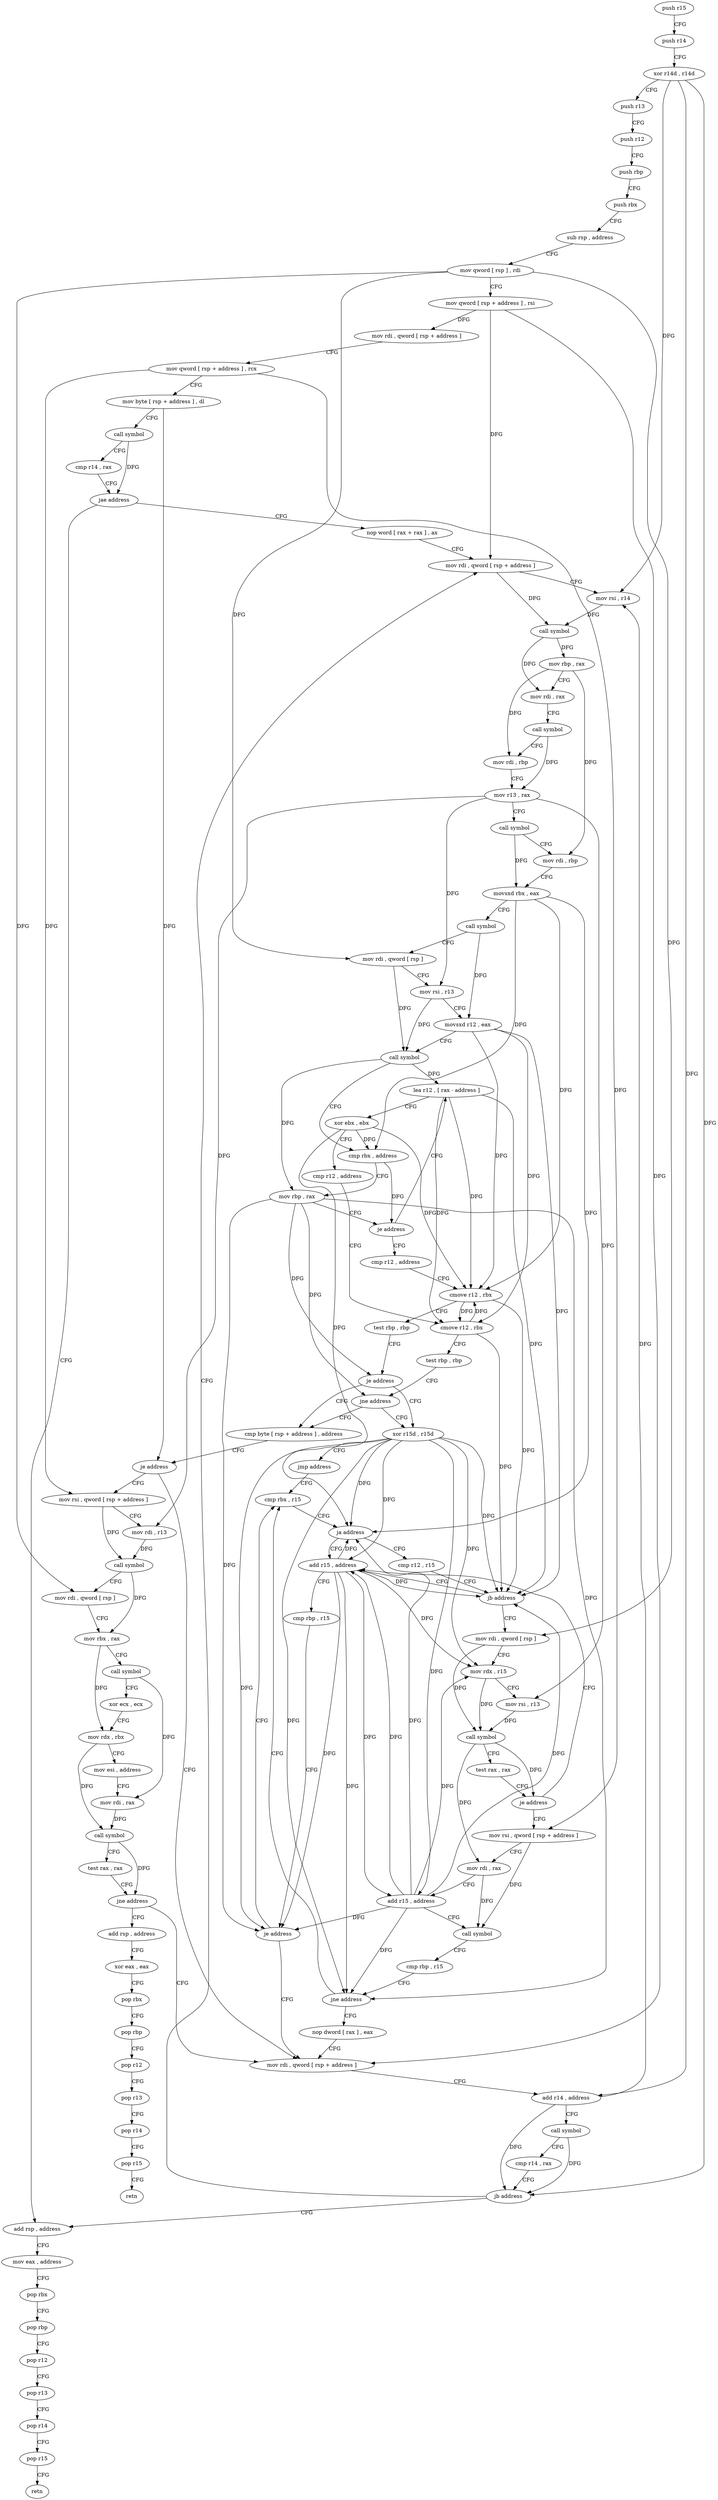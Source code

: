 digraph "func" {
"98288" [label = "push r15" ]
"98290" [label = "push r14" ]
"98292" [label = "xor r14d , r14d" ]
"98295" [label = "push r13" ]
"98297" [label = "push r12" ]
"98299" [label = "push rbp" ]
"98300" [label = "push rbx" ]
"98301" [label = "sub rsp , address" ]
"98305" [label = "mov qword [ rsp ] , rdi" ]
"98309" [label = "mov qword [ rsp + address ] , rsi" ]
"98314" [label = "mov rdi , qword [ rsp + address ]" ]
"98319" [label = "mov qword [ rsp + address ] , rcx" ]
"98324" [label = "mov byte [ rsp + address ] , dl" ]
"98328" [label = "call symbol" ]
"98333" [label = "cmp r14 , rax" ]
"98336" [label = "jae address" ]
"98535" [label = "add rsp , address" ]
"98342" [label = "nop word [ rax + rax ] , ax" ]
"98539" [label = "mov eax , address" ]
"98544" [label = "pop rbx" ]
"98545" [label = "pop rbp" ]
"98546" [label = "pop r12" ]
"98548" [label = "pop r13" ]
"98550" [label = "pop r14" ]
"98552" [label = "pop r15" ]
"98554" [label = "retn" ]
"98352" [label = "mov rdi , qword [ rsp + address ]" ]
"98560" [label = "lea r12 , [ rax - address ]" ]
"98564" [label = "xor ebx , ebx" ]
"98566" [label = "cmp r12 , address" ]
"98570" [label = "cmove r12 , rbx" ]
"98574" [label = "test rbp , rbp" ]
"98577" [label = "jne address" ]
"98443" [label = "xor r15d , r15d" ]
"98583" [label = "cmp byte [ rsp + address ] , address" ]
"98426" [label = "cmp r12 , address" ]
"98430" [label = "cmove r12 , rbx" ]
"98434" [label = "test rbp , rbp" ]
"98437" [label = "je address" ]
"98446" [label = "jmp address" ]
"98457" [label = "cmp rbx , r15" ]
"98588" [label = "je address" ]
"98512" [label = "mov rdi , qword [ rsp + address ]" ]
"98590" [label = "mov rsi , qword [ rsp + address ]" ]
"98460" [label = "ja address" ]
"98448" [label = "add r15 , address" ]
"98462" [label = "cmp r12 , r15" ]
"98517" [label = "add r14 , address" ]
"98521" [label = "call symbol" ]
"98526" [label = "cmp r14 , rax" ]
"98529" [label = "jb address" ]
"98595" [label = "mov rdi , r13" ]
"98598" [label = "call symbol" ]
"98603" [label = "mov rdi , qword [ rsp ]" ]
"98607" [label = "mov rbx , rax" ]
"98610" [label = "call symbol" ]
"98615" [label = "xor ecx , ecx" ]
"98617" [label = "mov rdx , rbx" ]
"98620" [label = "mov esi , address" ]
"98625" [label = "mov rdi , rax" ]
"98628" [label = "call symbol" ]
"98633" [label = "test rax , rax" ]
"98636" [label = "jne address" ]
"98638" [label = "add rsp , address" ]
"98452" [label = "cmp rbp , r15" ]
"98455" [label = "je address" ]
"98465" [label = "jb address" ]
"98467" [label = "mov rdi , qword [ rsp ]" ]
"98357" [label = "mov rsi , r14" ]
"98360" [label = "call symbol" ]
"98365" [label = "mov rbp , rax" ]
"98368" [label = "mov rdi , rax" ]
"98371" [label = "call symbol" ]
"98376" [label = "mov rdi , rbp" ]
"98379" [label = "mov r13 , rax" ]
"98382" [label = "call symbol" ]
"98387" [label = "mov rdi , rbp" ]
"98390" [label = "movsxd rbx , eax" ]
"98393" [label = "call symbol" ]
"98398" [label = "mov rdi , qword [ rsp ]" ]
"98402" [label = "mov rsi , r13" ]
"98405" [label = "movsxd r12 , eax" ]
"98408" [label = "call symbol" ]
"98413" [label = "cmp rbx , address" ]
"98417" [label = "mov rbp , rax" ]
"98420" [label = "je address" ]
"98642" [label = "xor eax , eax" ]
"98644" [label = "pop rbx" ]
"98645" [label = "pop rbp" ]
"98646" [label = "pop r12" ]
"98648" [label = "pop r13" ]
"98650" [label = "pop r14" ]
"98652" [label = "pop r15" ]
"98654" [label = "retn" ]
"98471" [label = "mov rdx , r15" ]
"98474" [label = "mov rsi , r13" ]
"98477" [label = "call symbol" ]
"98482" [label = "test rax , rax" ]
"98485" [label = "je address" ]
"98487" [label = "mov rsi , qword [ rsp + address ]" ]
"98492" [label = "mov rdi , rax" ]
"98495" [label = "add r15 , address" ]
"98499" [label = "call symbol" ]
"98504" [label = "cmp rbp , r15" ]
"98507" [label = "jne address" ]
"98509" [label = "nop dword [ rax ] , eax" ]
"98288" -> "98290" [ label = "CFG" ]
"98290" -> "98292" [ label = "CFG" ]
"98292" -> "98295" [ label = "CFG" ]
"98292" -> "98357" [ label = "DFG" ]
"98292" -> "98517" [ label = "DFG" ]
"98292" -> "98529" [ label = "DFG" ]
"98295" -> "98297" [ label = "CFG" ]
"98297" -> "98299" [ label = "CFG" ]
"98299" -> "98300" [ label = "CFG" ]
"98300" -> "98301" [ label = "CFG" ]
"98301" -> "98305" [ label = "CFG" ]
"98305" -> "98309" [ label = "CFG" ]
"98305" -> "98398" [ label = "DFG" ]
"98305" -> "98603" [ label = "DFG" ]
"98305" -> "98467" [ label = "DFG" ]
"98309" -> "98314" [ label = "DFG" ]
"98309" -> "98352" [ label = "DFG" ]
"98309" -> "98512" [ label = "DFG" ]
"98314" -> "98319" [ label = "CFG" ]
"98319" -> "98324" [ label = "CFG" ]
"98319" -> "98590" [ label = "DFG" ]
"98319" -> "98487" [ label = "DFG" ]
"98324" -> "98328" [ label = "CFG" ]
"98324" -> "98588" [ label = "DFG" ]
"98328" -> "98333" [ label = "CFG" ]
"98328" -> "98336" [ label = "DFG" ]
"98333" -> "98336" [ label = "CFG" ]
"98336" -> "98535" [ label = "CFG" ]
"98336" -> "98342" [ label = "CFG" ]
"98535" -> "98539" [ label = "CFG" ]
"98342" -> "98352" [ label = "CFG" ]
"98539" -> "98544" [ label = "CFG" ]
"98544" -> "98545" [ label = "CFG" ]
"98545" -> "98546" [ label = "CFG" ]
"98546" -> "98548" [ label = "CFG" ]
"98548" -> "98550" [ label = "CFG" ]
"98550" -> "98552" [ label = "CFG" ]
"98552" -> "98554" [ label = "CFG" ]
"98352" -> "98357" [ label = "CFG" ]
"98352" -> "98360" [ label = "DFG" ]
"98560" -> "98564" [ label = "CFG" ]
"98560" -> "98570" [ label = "DFG" ]
"98560" -> "98430" [ label = "DFG" ]
"98560" -> "98465" [ label = "DFG" ]
"98564" -> "98566" [ label = "CFG" ]
"98564" -> "98413" [ label = "DFG" ]
"98564" -> "98430" [ label = "DFG" ]
"98564" -> "98460" [ label = "DFG" ]
"98566" -> "98570" [ label = "CFG" ]
"98570" -> "98574" [ label = "CFG" ]
"98570" -> "98430" [ label = "DFG" ]
"98570" -> "98465" [ label = "DFG" ]
"98574" -> "98577" [ label = "CFG" ]
"98577" -> "98443" [ label = "CFG" ]
"98577" -> "98583" [ label = "CFG" ]
"98443" -> "98446" [ label = "CFG" ]
"98443" -> "98460" [ label = "DFG" ]
"98443" -> "98448" [ label = "DFG" ]
"98443" -> "98455" [ label = "DFG" ]
"98443" -> "98465" [ label = "DFG" ]
"98443" -> "98471" [ label = "DFG" ]
"98443" -> "98495" [ label = "DFG" ]
"98443" -> "98507" [ label = "DFG" ]
"98583" -> "98588" [ label = "CFG" ]
"98426" -> "98430" [ label = "CFG" ]
"98430" -> "98434" [ label = "CFG" ]
"98430" -> "98570" [ label = "DFG" ]
"98430" -> "98465" [ label = "DFG" ]
"98434" -> "98437" [ label = "CFG" ]
"98437" -> "98583" [ label = "CFG" ]
"98437" -> "98443" [ label = "CFG" ]
"98446" -> "98457" [ label = "CFG" ]
"98457" -> "98460" [ label = "CFG" ]
"98588" -> "98512" [ label = "CFG" ]
"98588" -> "98590" [ label = "CFG" ]
"98512" -> "98517" [ label = "CFG" ]
"98590" -> "98595" [ label = "CFG" ]
"98590" -> "98598" [ label = "DFG" ]
"98460" -> "98448" [ label = "CFG" ]
"98460" -> "98462" [ label = "CFG" ]
"98448" -> "98452" [ label = "CFG" ]
"98448" -> "98460" [ label = "DFG" ]
"98448" -> "98455" [ label = "DFG" ]
"98448" -> "98465" [ label = "DFG" ]
"98448" -> "98471" [ label = "DFG" ]
"98448" -> "98495" [ label = "DFG" ]
"98448" -> "98507" [ label = "DFG" ]
"98462" -> "98465" [ label = "CFG" ]
"98517" -> "98521" [ label = "CFG" ]
"98517" -> "98357" [ label = "DFG" ]
"98517" -> "98529" [ label = "DFG" ]
"98521" -> "98526" [ label = "CFG" ]
"98521" -> "98529" [ label = "DFG" ]
"98526" -> "98529" [ label = "CFG" ]
"98529" -> "98352" [ label = "CFG" ]
"98529" -> "98535" [ label = "CFG" ]
"98595" -> "98598" [ label = "DFG" ]
"98598" -> "98603" [ label = "CFG" ]
"98598" -> "98607" [ label = "DFG" ]
"98603" -> "98607" [ label = "CFG" ]
"98607" -> "98610" [ label = "CFG" ]
"98607" -> "98617" [ label = "DFG" ]
"98610" -> "98615" [ label = "CFG" ]
"98610" -> "98625" [ label = "DFG" ]
"98615" -> "98617" [ label = "CFG" ]
"98617" -> "98620" [ label = "CFG" ]
"98617" -> "98628" [ label = "DFG" ]
"98620" -> "98625" [ label = "CFG" ]
"98625" -> "98628" [ label = "DFG" ]
"98628" -> "98633" [ label = "CFG" ]
"98628" -> "98636" [ label = "DFG" ]
"98633" -> "98636" [ label = "CFG" ]
"98636" -> "98512" [ label = "CFG" ]
"98636" -> "98638" [ label = "CFG" ]
"98638" -> "98642" [ label = "CFG" ]
"98452" -> "98455" [ label = "CFG" ]
"98455" -> "98512" [ label = "CFG" ]
"98455" -> "98457" [ label = "CFG" ]
"98465" -> "98448" [ label = "CFG" ]
"98465" -> "98467" [ label = "CFG" ]
"98467" -> "98471" [ label = "CFG" ]
"98467" -> "98477" [ label = "DFG" ]
"98357" -> "98360" [ label = "DFG" ]
"98360" -> "98365" [ label = "DFG" ]
"98360" -> "98368" [ label = "DFG" ]
"98365" -> "98368" [ label = "CFG" ]
"98365" -> "98376" [ label = "DFG" ]
"98365" -> "98387" [ label = "DFG" ]
"98368" -> "98371" [ label = "CFG" ]
"98371" -> "98376" [ label = "CFG" ]
"98371" -> "98379" [ label = "DFG" ]
"98376" -> "98379" [ label = "CFG" ]
"98379" -> "98382" [ label = "CFG" ]
"98379" -> "98402" [ label = "DFG" ]
"98379" -> "98595" [ label = "DFG" ]
"98379" -> "98474" [ label = "DFG" ]
"98382" -> "98387" [ label = "CFG" ]
"98382" -> "98390" [ label = "DFG" ]
"98387" -> "98390" [ label = "CFG" ]
"98390" -> "98393" [ label = "CFG" ]
"98390" -> "98413" [ label = "DFG" ]
"98390" -> "98430" [ label = "DFG" ]
"98390" -> "98460" [ label = "DFG" ]
"98393" -> "98398" [ label = "CFG" ]
"98393" -> "98405" [ label = "DFG" ]
"98398" -> "98402" [ label = "CFG" ]
"98398" -> "98408" [ label = "DFG" ]
"98402" -> "98405" [ label = "CFG" ]
"98402" -> "98408" [ label = "DFG" ]
"98405" -> "98408" [ label = "CFG" ]
"98405" -> "98570" [ label = "DFG" ]
"98405" -> "98430" [ label = "DFG" ]
"98405" -> "98465" [ label = "DFG" ]
"98408" -> "98413" [ label = "CFG" ]
"98408" -> "98417" [ label = "DFG" ]
"98408" -> "98560" [ label = "DFG" ]
"98413" -> "98417" [ label = "CFG" ]
"98413" -> "98420" [ label = "DFG" ]
"98417" -> "98420" [ label = "CFG" ]
"98417" -> "98577" [ label = "DFG" ]
"98417" -> "98437" [ label = "DFG" ]
"98417" -> "98455" [ label = "DFG" ]
"98417" -> "98507" [ label = "DFG" ]
"98420" -> "98560" [ label = "CFG" ]
"98420" -> "98426" [ label = "CFG" ]
"98642" -> "98644" [ label = "CFG" ]
"98644" -> "98645" [ label = "CFG" ]
"98645" -> "98646" [ label = "CFG" ]
"98646" -> "98648" [ label = "CFG" ]
"98648" -> "98650" [ label = "CFG" ]
"98650" -> "98652" [ label = "CFG" ]
"98652" -> "98654" [ label = "CFG" ]
"98471" -> "98474" [ label = "CFG" ]
"98471" -> "98477" [ label = "DFG" ]
"98474" -> "98477" [ label = "DFG" ]
"98477" -> "98482" [ label = "CFG" ]
"98477" -> "98485" [ label = "DFG" ]
"98477" -> "98492" [ label = "DFG" ]
"98482" -> "98485" [ label = "CFG" ]
"98485" -> "98448" [ label = "CFG" ]
"98485" -> "98487" [ label = "CFG" ]
"98487" -> "98492" [ label = "CFG" ]
"98487" -> "98499" [ label = "DFG" ]
"98492" -> "98495" [ label = "CFG" ]
"98492" -> "98499" [ label = "DFG" ]
"98495" -> "98499" [ label = "CFG" ]
"98495" -> "98460" [ label = "DFG" ]
"98495" -> "98448" [ label = "DFG" ]
"98495" -> "98455" [ label = "DFG" ]
"98495" -> "98465" [ label = "DFG" ]
"98495" -> "98471" [ label = "DFG" ]
"98495" -> "98507" [ label = "DFG" ]
"98499" -> "98504" [ label = "CFG" ]
"98504" -> "98507" [ label = "CFG" ]
"98507" -> "98457" [ label = "CFG" ]
"98507" -> "98509" [ label = "CFG" ]
"98509" -> "98512" [ label = "CFG" ]
}
